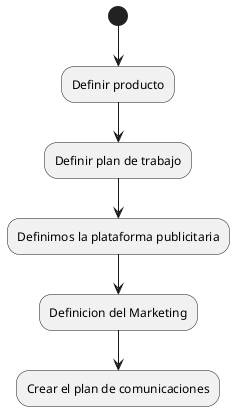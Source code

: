 @startuml


(*) --> "Definir producto" as dp
dp --> "Definir plan de trabajo" as pt
pt --> "Definimos la plataforma publicitaria" as pp
pp --> "Definicion del Marketing" as m
m --> "Crear el plan de comunicaciones"







 
@enduml